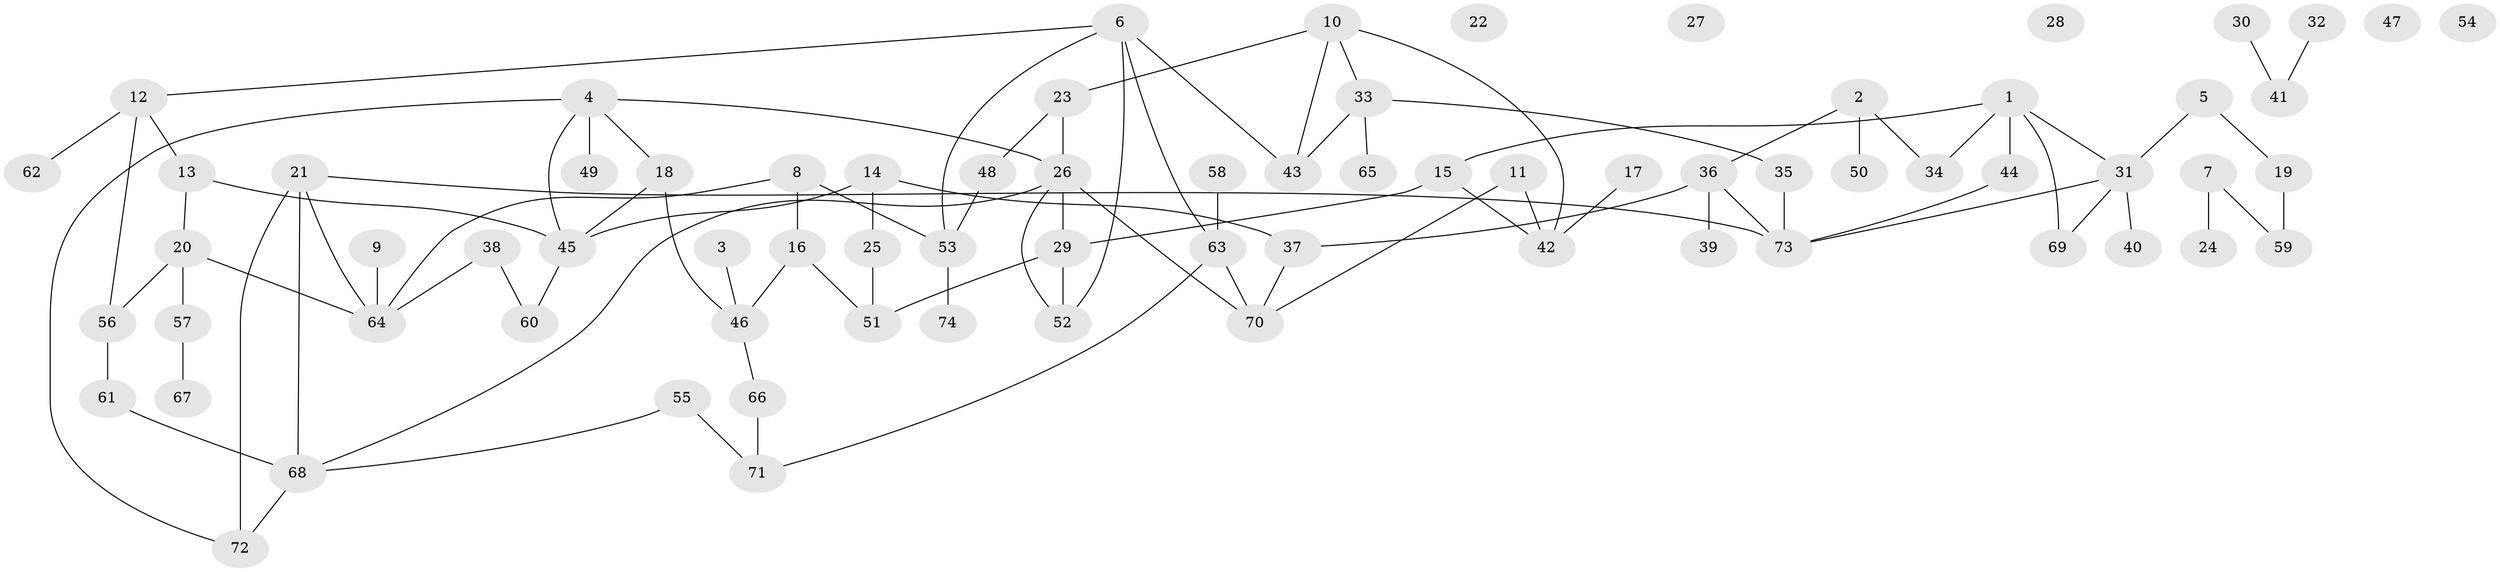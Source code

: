 // coarse degree distribution, {5: 0.17647058823529413, 2: 0.11764705882352941, 6: 0.058823529411764705, 7: 0.058823529411764705, 4: 0.23529411764705882, 3: 0.23529411764705882, 1: 0.11764705882352941}
// Generated by graph-tools (version 1.1) at 2025/47/03/04/25 22:47:56]
// undirected, 74 vertices, 95 edges
graph export_dot {
  node [color=gray90,style=filled];
  1;
  2;
  3;
  4;
  5;
  6;
  7;
  8;
  9;
  10;
  11;
  12;
  13;
  14;
  15;
  16;
  17;
  18;
  19;
  20;
  21;
  22;
  23;
  24;
  25;
  26;
  27;
  28;
  29;
  30;
  31;
  32;
  33;
  34;
  35;
  36;
  37;
  38;
  39;
  40;
  41;
  42;
  43;
  44;
  45;
  46;
  47;
  48;
  49;
  50;
  51;
  52;
  53;
  54;
  55;
  56;
  57;
  58;
  59;
  60;
  61;
  62;
  63;
  64;
  65;
  66;
  67;
  68;
  69;
  70;
  71;
  72;
  73;
  74;
  1 -- 15;
  1 -- 31;
  1 -- 34;
  1 -- 44;
  1 -- 69;
  2 -- 34;
  2 -- 36;
  2 -- 50;
  3 -- 46;
  4 -- 18;
  4 -- 26;
  4 -- 45;
  4 -- 49;
  4 -- 72;
  5 -- 19;
  5 -- 31;
  6 -- 12;
  6 -- 43;
  6 -- 52;
  6 -- 53;
  6 -- 63;
  7 -- 24;
  7 -- 59;
  8 -- 16;
  8 -- 53;
  8 -- 64;
  9 -- 64;
  10 -- 23;
  10 -- 33;
  10 -- 42;
  10 -- 43;
  11 -- 42;
  11 -- 70;
  12 -- 13;
  12 -- 56;
  12 -- 62;
  13 -- 20;
  13 -- 45;
  14 -- 25;
  14 -- 37;
  14 -- 45;
  15 -- 29;
  15 -- 42;
  16 -- 46;
  16 -- 51;
  17 -- 42;
  18 -- 45;
  18 -- 46;
  19 -- 59;
  20 -- 56;
  20 -- 57;
  20 -- 64;
  21 -- 64;
  21 -- 68;
  21 -- 72;
  21 -- 73;
  23 -- 26;
  23 -- 48;
  25 -- 51;
  26 -- 29;
  26 -- 52;
  26 -- 68;
  26 -- 70;
  29 -- 51;
  29 -- 52;
  30 -- 41;
  31 -- 40;
  31 -- 69;
  31 -- 73;
  32 -- 41;
  33 -- 35;
  33 -- 43;
  33 -- 65;
  35 -- 73;
  36 -- 37;
  36 -- 39;
  36 -- 73;
  37 -- 70;
  38 -- 60;
  38 -- 64;
  44 -- 73;
  45 -- 60;
  46 -- 66;
  48 -- 53;
  53 -- 74;
  55 -- 68;
  55 -- 71;
  56 -- 61;
  57 -- 67;
  58 -- 63;
  61 -- 68;
  63 -- 70;
  63 -- 71;
  66 -- 71;
  68 -- 72;
}

